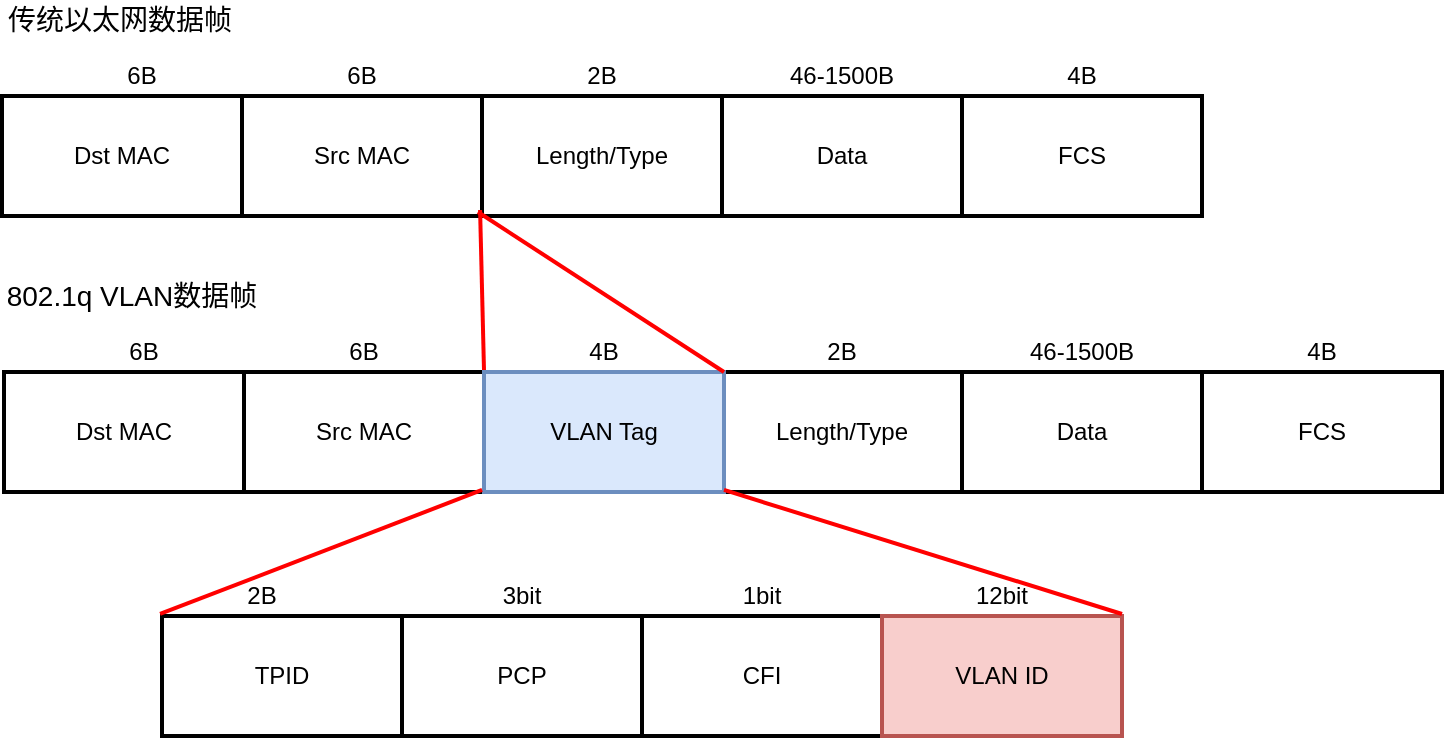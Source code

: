 <mxfile version="10.8.0" type="github"><diagram id="809rbKBPCHsZSI8lQRI5" name="Page-1"><mxGraphModel dx="918" dy="479" grid="1" gridSize="10" guides="1" tooltips="1" connect="1" arrows="1" fold="1" page="1" pageScale="1" pageWidth="827" pageHeight="1169" math="0" shadow="0"><root><mxCell id="0"/><mxCell id="1" parent="0"/><mxCell id="SysBWsOBchRx1AnDwNR1-1" value="Dst MAC" style="rounded=0;whiteSpace=wrap;html=1;strokeWidth=2;" vertex="1" parent="1"><mxGeometry x="40" y="80" width="120" height="60" as="geometry"/></mxCell><mxCell id="SysBWsOBchRx1AnDwNR1-2" value="Src MAC" style="rounded=0;whiteSpace=wrap;html=1;strokeWidth=2;" vertex="1" parent="1"><mxGeometry x="160" y="80" width="120" height="60" as="geometry"/></mxCell><mxCell id="SysBWsOBchRx1AnDwNR1-3" value="Length/Type" style="rounded=0;whiteSpace=wrap;html=1;strokeWidth=2;" vertex="1" parent="1"><mxGeometry x="280" y="80" width="120" height="60" as="geometry"/></mxCell><mxCell id="SysBWsOBchRx1AnDwNR1-4" value="Data" style="rounded=0;whiteSpace=wrap;html=1;strokeWidth=2;" vertex="1" parent="1"><mxGeometry x="400" y="80" width="120" height="60" as="geometry"/></mxCell><mxCell id="SysBWsOBchRx1AnDwNR1-5" value="FCS" style="rounded=0;whiteSpace=wrap;html=1;strokeWidth=2;" vertex="1" parent="1"><mxGeometry x="520" y="80" width="120" height="60" as="geometry"/></mxCell><mxCell id="SysBWsOBchRx1AnDwNR1-6" value="6B" style="text;html=1;strokeColor=none;fillColor=none;align=center;verticalAlign=middle;whiteSpace=wrap;rounded=0;" vertex="1" parent="1"><mxGeometry x="90" y="60" width="40" height="20" as="geometry"/></mxCell><mxCell id="SysBWsOBchRx1AnDwNR1-7" value="6B" style="text;html=1;strokeColor=none;fillColor=none;align=center;verticalAlign=middle;whiteSpace=wrap;rounded=0;" vertex="1" parent="1"><mxGeometry x="200" y="60" width="40" height="20" as="geometry"/></mxCell><mxCell id="SysBWsOBchRx1AnDwNR1-8" value="2B" style="text;html=1;strokeColor=none;fillColor=none;align=center;verticalAlign=middle;whiteSpace=wrap;rounded=0;" vertex="1" parent="1"><mxGeometry x="320" y="60" width="40" height="20" as="geometry"/></mxCell><mxCell id="SysBWsOBchRx1AnDwNR1-9" value="46-1500B" style="text;html=1;strokeColor=none;fillColor=none;align=center;verticalAlign=middle;whiteSpace=wrap;rounded=0;" vertex="1" parent="1"><mxGeometry x="430" y="60" width="60" height="20" as="geometry"/></mxCell><mxCell id="SysBWsOBchRx1AnDwNR1-10" value="4B" style="text;html=1;strokeColor=none;fillColor=none;align=center;verticalAlign=middle;whiteSpace=wrap;rounded=0;" vertex="1" parent="1"><mxGeometry x="560" y="60" width="40" height="20" as="geometry"/></mxCell><mxCell id="SysBWsOBchRx1AnDwNR1-11" value="&lt;font style=&quot;font-size: 14px&quot;&gt;传统以太网数据帧&lt;/font&gt;" style="text;html=1;strokeColor=none;fillColor=none;align=center;verticalAlign=middle;whiteSpace=wrap;rounded=0;" vertex="1" parent="1"><mxGeometry x="39" y="32" width="120" height="20" as="geometry"/></mxCell><mxCell id="SysBWsOBchRx1AnDwNR1-12" value="Dst MAC" style="rounded=0;whiteSpace=wrap;html=1;strokeWidth=2;" vertex="1" parent="1"><mxGeometry x="41" y="218" width="120" height="60" as="geometry"/></mxCell><mxCell id="SysBWsOBchRx1AnDwNR1-13" value="Src MAC" style="rounded=0;whiteSpace=wrap;html=1;strokeWidth=2;" vertex="1" parent="1"><mxGeometry x="161" y="218" width="120" height="60" as="geometry"/></mxCell><mxCell id="SysBWsOBchRx1AnDwNR1-14" value="Length/Type" style="rounded=0;whiteSpace=wrap;html=1;strokeWidth=2;" vertex="1" parent="1"><mxGeometry x="400" y="218" width="120" height="60" as="geometry"/></mxCell><mxCell id="SysBWsOBchRx1AnDwNR1-15" value="Data" style="rounded=0;whiteSpace=wrap;html=1;strokeWidth=2;" vertex="1" parent="1"><mxGeometry x="520" y="218" width="120" height="60" as="geometry"/></mxCell><mxCell id="SysBWsOBchRx1AnDwNR1-16" value="FCS" style="rounded=0;whiteSpace=wrap;html=1;strokeWidth=2;" vertex="1" parent="1"><mxGeometry x="640" y="218" width="120" height="60" as="geometry"/></mxCell><mxCell id="SysBWsOBchRx1AnDwNR1-17" value="6B" style="text;html=1;strokeColor=none;fillColor=none;align=center;verticalAlign=middle;whiteSpace=wrap;rounded=0;strokeWidth=2;" vertex="1" parent="1"><mxGeometry x="91" y="198" width="40" height="20" as="geometry"/></mxCell><mxCell id="SysBWsOBchRx1AnDwNR1-18" value="6B" style="text;html=1;strokeColor=none;fillColor=none;align=center;verticalAlign=middle;whiteSpace=wrap;rounded=0;strokeWidth=2;" vertex="1" parent="1"><mxGeometry x="201" y="198" width="40" height="20" as="geometry"/></mxCell><mxCell id="SysBWsOBchRx1AnDwNR1-19" value="2B" style="text;html=1;strokeColor=none;fillColor=none;align=center;verticalAlign=middle;whiteSpace=wrap;rounded=0;strokeWidth=2;" vertex="1" parent="1"><mxGeometry x="440" y="198" width="40" height="20" as="geometry"/></mxCell><mxCell id="SysBWsOBchRx1AnDwNR1-20" value="46-1500B" style="text;html=1;strokeColor=none;fillColor=none;align=center;verticalAlign=middle;whiteSpace=wrap;rounded=0;strokeWidth=2;" vertex="1" parent="1"><mxGeometry x="550" y="198" width="60" height="20" as="geometry"/></mxCell><mxCell id="SysBWsOBchRx1AnDwNR1-21" value="4B" style="text;html=1;strokeColor=none;fillColor=none;align=center;verticalAlign=middle;whiteSpace=wrap;rounded=0;strokeWidth=2;" vertex="1" parent="1"><mxGeometry x="680" y="198" width="40" height="20" as="geometry"/></mxCell><mxCell id="SysBWsOBchRx1AnDwNR1-22" value="&lt;font style=&quot;font-size: 14px&quot;&gt;802.1q VLAN数据帧&lt;/font&gt;" style="text;html=1;strokeColor=none;fillColor=none;align=center;verticalAlign=middle;whiteSpace=wrap;rounded=0;strokeWidth=2;" vertex="1" parent="1"><mxGeometry x="40" y="170" width="130" height="20" as="geometry"/></mxCell><mxCell id="SysBWsOBchRx1AnDwNR1-23" value="VLAN Tag" style="rounded=0;whiteSpace=wrap;html=1;strokeWidth=2;fillColor=#dae8fc;strokeColor=#6c8ebf;" vertex="1" parent="1"><mxGeometry x="281" y="218" width="120" height="60" as="geometry"/></mxCell><mxCell id="SysBWsOBchRx1AnDwNR1-24" value="4B" style="text;html=1;strokeColor=none;fillColor=none;align=center;verticalAlign=middle;whiteSpace=wrap;rounded=0;strokeWidth=2;" vertex="1" parent="1"><mxGeometry x="321" y="198" width="40" height="20" as="geometry"/></mxCell><mxCell id="SysBWsOBchRx1AnDwNR1-25" value="" style="endArrow=none;html=1;entryX=-0.008;entryY=0.95;entryDx=0;entryDy=0;entryPerimeter=0;exitX=1;exitY=-0.017;exitDx=0;exitDy=0;exitPerimeter=0;strokeColor=#FF0000;strokeWidth=2;" edge="1" parent="1" source="SysBWsOBchRx1AnDwNR1-13" target="SysBWsOBchRx1AnDwNR1-3"><mxGeometry width="50" height="50" relative="1" as="geometry"><mxPoint x="279" y="210" as="sourcePoint"/><mxPoint x="280" y="160" as="targetPoint"/></mxGeometry></mxCell><mxCell id="SysBWsOBchRx1AnDwNR1-26" value="" style="endArrow=none;html=1;entryX=-0.017;entryY=0.967;entryDx=0;entryDy=0;entryPerimeter=0;exitX=1;exitY=0;exitDx=0;exitDy=0;exitPerimeter=0;strokeColor=#FF0000;strokeWidth=2;" edge="1" parent="1" source="SysBWsOBchRx1AnDwNR1-23" target="SysBWsOBchRx1AnDwNR1-3"><mxGeometry width="50" height="50" relative="1" as="geometry"><mxPoint x="280" y="200" as="sourcePoint"/><mxPoint x="330" y="150" as="targetPoint"/></mxGeometry></mxCell><mxCell id="SysBWsOBchRx1AnDwNR1-27" value="TPID" style="rounded=0;whiteSpace=wrap;html=1;strokeWidth=2;" vertex="1" parent="1"><mxGeometry x="120" y="340" width="120" height="60" as="geometry"/></mxCell><mxCell id="SysBWsOBchRx1AnDwNR1-28" value="PCP" style="rounded=0;whiteSpace=wrap;html=1;strokeWidth=2;" vertex="1" parent="1"><mxGeometry x="240" y="340" width="120" height="60" as="geometry"/></mxCell><mxCell id="SysBWsOBchRx1AnDwNR1-29" value="CFI" style="rounded=0;whiteSpace=wrap;html=1;strokeWidth=2;" vertex="1" parent="1"><mxGeometry x="360" y="340" width="120" height="60" as="geometry"/></mxCell><mxCell id="SysBWsOBchRx1AnDwNR1-30" value="VLAN ID" style="rounded=0;whiteSpace=wrap;html=1;strokeWidth=2;fillColor=#f8cecc;strokeColor=#b85450;" vertex="1" parent="1"><mxGeometry x="480" y="340" width="120" height="60" as="geometry"/></mxCell><mxCell id="SysBWsOBchRx1AnDwNR1-31" value="2B" style="text;html=1;strokeColor=none;fillColor=none;align=center;verticalAlign=middle;whiteSpace=wrap;rounded=0;strokeWidth=2;" vertex="1" parent="1"><mxGeometry x="150" y="320" width="40" height="20" as="geometry"/></mxCell><mxCell id="SysBWsOBchRx1AnDwNR1-32" value="3bit" style="text;html=1;strokeColor=none;fillColor=none;align=center;verticalAlign=middle;whiteSpace=wrap;rounded=0;strokeWidth=2;" vertex="1" parent="1"><mxGeometry x="280" y="320" width="40" height="20" as="geometry"/></mxCell><mxCell id="SysBWsOBchRx1AnDwNR1-33" value="1bit" style="text;html=1;strokeColor=none;fillColor=none;align=center;verticalAlign=middle;whiteSpace=wrap;rounded=0;strokeWidth=2;" vertex="1" parent="1"><mxGeometry x="400" y="320" width="40" height="20" as="geometry"/></mxCell><mxCell id="SysBWsOBchRx1AnDwNR1-34" value="12bit" style="text;html=1;strokeColor=none;fillColor=none;align=center;verticalAlign=middle;whiteSpace=wrap;rounded=0;strokeWidth=2;" vertex="1" parent="1"><mxGeometry x="520" y="320" width="40" height="20" as="geometry"/></mxCell><mxCell id="SysBWsOBchRx1AnDwNR1-35" value="" style="endArrow=none;html=1;strokeColor=#FF0000;strokeWidth=2;entryX=-0.008;entryY=0.983;entryDx=0;entryDy=0;entryPerimeter=0;exitX=-0.008;exitY=-0.017;exitDx=0;exitDy=0;exitPerimeter=0;" edge="1" parent="1" source="SysBWsOBchRx1AnDwNR1-27" target="SysBWsOBchRx1AnDwNR1-23"><mxGeometry width="50" height="50" relative="1" as="geometry"><mxPoint x="256" y="334" as="sourcePoint"/><mxPoint x="306" y="284" as="targetPoint"/></mxGeometry></mxCell><mxCell id="SysBWsOBchRx1AnDwNR1-36" value="" style="endArrow=none;html=1;strokeColor=#FF0000;strokeWidth=2;entryX=1;entryY=0.983;entryDx=0;entryDy=0;entryPerimeter=0;" edge="1" parent="1" target="SysBWsOBchRx1AnDwNR1-23"><mxGeometry width="50" height="50" relative="1" as="geometry"><mxPoint x="600" y="339" as="sourcePoint"/><mxPoint x="410" y="276" as="targetPoint"/></mxGeometry></mxCell></root></mxGraphModel></diagram></mxfile>